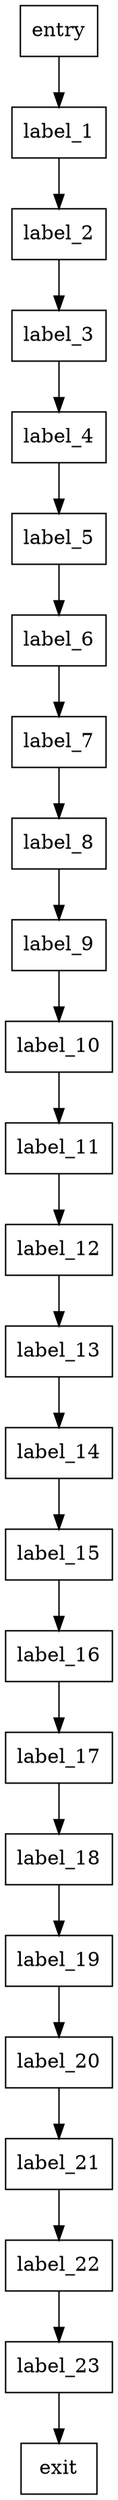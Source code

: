 digraph CFG {
  node [shape=box];
entry
  "label_1"
  "label_2"
  "label_3"
  "label_4"
  "label_5"
  "label_6"
  "label_7"
  "label_8"
  "label_9"
  "label_10"
  "label_11"
  "label_12"
  "label_13"
  "label_14"
  "label_15"
  "label_16"
  "label_17"
  "label_18"
  "label_19"
  "label_20"
  "label_21"
  "label_22"
  "label_23"
 exit

  entry -> "label_1"
  "label_1" -> "label_2"
  "label_2" -> "label_3"
  "label_3" -> "label_4"
  "label_4" -> "label_5"
  "label_5" -> "label_6"
  "label_6" -> "label_7"
  "label_7" -> "label_8"
  "label_8" -> "label_9"
  "label_9" -> "label_10"
  "label_10" -> "label_11"
  "label_11" -> "label_12"
  "label_12" -> "label_13"
  "label_13" -> "label_14"
  "label_14" -> "label_15"
  "label_15" -> "label_16"
  "label_16" -> "label_17"
  "label_17" -> "label_18"
  "label_18" -> "label_19"
  "label_19" -> "label_20"
  "label_20" -> "label_21"
  "label_21" -> "label_22"
  "label_22" -> "label_23"
  "label_23" -> exit
}